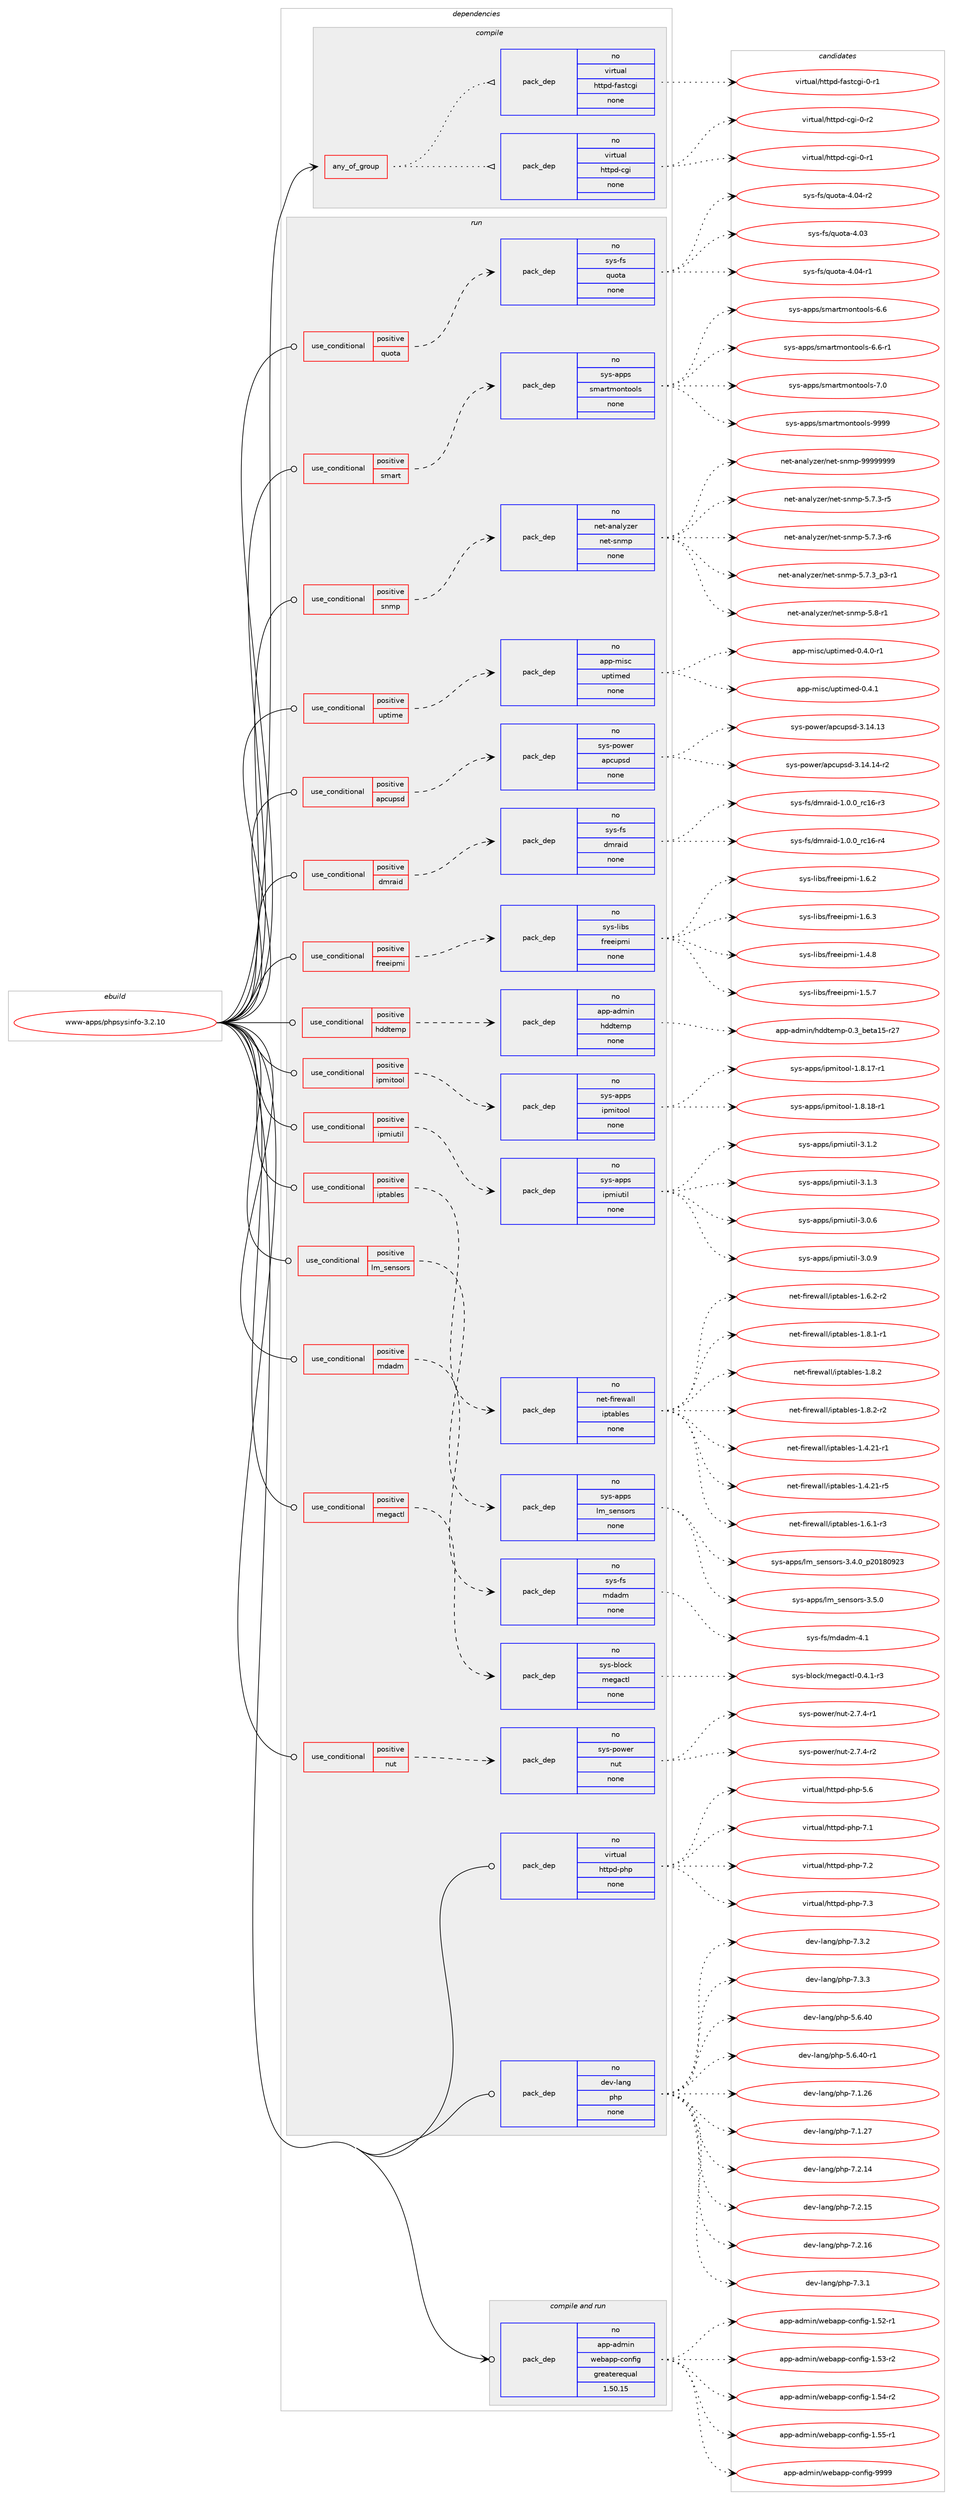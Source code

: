digraph prolog {

# *************
# Graph options
# *************

newrank=true;
concentrate=true;
compound=true;
graph [rankdir=LR,fontname=Helvetica,fontsize=10,ranksep=1.5];#, ranksep=2.5, nodesep=0.2];
edge  [arrowhead=vee];
node  [fontname=Helvetica,fontsize=10];

# **********
# The ebuild
# **********

subgraph cluster_leftcol {
color=gray;
rank=same;
label=<<i>ebuild</i>>;
id [label="www-apps/phpsysinfo-3.2.10", color=red, width=4, href="../www-apps/phpsysinfo-3.2.10.svg"];
}

# ****************
# The dependencies
# ****************

subgraph cluster_midcol {
color=gray;
label=<<i>dependencies</i>>;
subgraph cluster_compile {
fillcolor="#eeeeee";
style=filled;
label=<<i>compile</i>>;
subgraph any28195 {
dependency1746548 [label=<<TABLE BORDER="0" CELLBORDER="1" CELLSPACING="0" CELLPADDING="4"><TR><TD CELLPADDING="10">any_of_group</TD></TR></TABLE>>, shape=none, color=red];subgraph pack1253871 {
dependency1746549 [label=<<TABLE BORDER="0" CELLBORDER="1" CELLSPACING="0" CELLPADDING="4" WIDTH="220"><TR><TD ROWSPAN="6" CELLPADDING="30">pack_dep</TD></TR><TR><TD WIDTH="110">no</TD></TR><TR><TD>virtual</TD></TR><TR><TD>httpd-cgi</TD></TR><TR><TD>none</TD></TR><TR><TD></TD></TR></TABLE>>, shape=none, color=blue];
}
dependency1746548:e -> dependency1746549:w [weight=20,style="dotted",arrowhead="oinv"];
subgraph pack1253872 {
dependency1746550 [label=<<TABLE BORDER="0" CELLBORDER="1" CELLSPACING="0" CELLPADDING="4" WIDTH="220"><TR><TD ROWSPAN="6" CELLPADDING="30">pack_dep</TD></TR><TR><TD WIDTH="110">no</TD></TR><TR><TD>virtual</TD></TR><TR><TD>httpd-fastcgi</TD></TR><TR><TD>none</TD></TR><TR><TD></TD></TR></TABLE>>, shape=none, color=blue];
}
dependency1746548:e -> dependency1746550:w [weight=20,style="dotted",arrowhead="oinv"];
}
id:e -> dependency1746548:w [weight=20,style="solid",arrowhead="vee"];
}
subgraph cluster_compileandrun {
fillcolor="#eeeeee";
style=filled;
label=<<i>compile and run</i>>;
subgraph pack1253873 {
dependency1746551 [label=<<TABLE BORDER="0" CELLBORDER="1" CELLSPACING="0" CELLPADDING="4" WIDTH="220"><TR><TD ROWSPAN="6" CELLPADDING="30">pack_dep</TD></TR><TR><TD WIDTH="110">no</TD></TR><TR><TD>app-admin</TD></TR><TR><TD>webapp-config</TD></TR><TR><TD>greaterequal</TD></TR><TR><TD>1.50.15</TD></TR></TABLE>>, shape=none, color=blue];
}
id:e -> dependency1746551:w [weight=20,style="solid",arrowhead="odotvee"];
}
subgraph cluster_run {
fillcolor="#eeeeee";
style=filled;
label=<<i>run</i>>;
subgraph cond463487 {
dependency1746552 [label=<<TABLE BORDER="0" CELLBORDER="1" CELLSPACING="0" CELLPADDING="4"><TR><TD ROWSPAN="3" CELLPADDING="10">use_conditional</TD></TR><TR><TD>positive</TD></TR><TR><TD>apcupsd</TD></TR></TABLE>>, shape=none, color=red];
subgraph pack1253874 {
dependency1746553 [label=<<TABLE BORDER="0" CELLBORDER="1" CELLSPACING="0" CELLPADDING="4" WIDTH="220"><TR><TD ROWSPAN="6" CELLPADDING="30">pack_dep</TD></TR><TR><TD WIDTH="110">no</TD></TR><TR><TD>sys-power</TD></TR><TR><TD>apcupsd</TD></TR><TR><TD>none</TD></TR><TR><TD></TD></TR></TABLE>>, shape=none, color=blue];
}
dependency1746552:e -> dependency1746553:w [weight=20,style="dashed",arrowhead="vee"];
}
id:e -> dependency1746552:w [weight=20,style="solid",arrowhead="odot"];
subgraph cond463488 {
dependency1746554 [label=<<TABLE BORDER="0" CELLBORDER="1" CELLSPACING="0" CELLPADDING="4"><TR><TD ROWSPAN="3" CELLPADDING="10">use_conditional</TD></TR><TR><TD>positive</TD></TR><TR><TD>dmraid</TD></TR></TABLE>>, shape=none, color=red];
subgraph pack1253875 {
dependency1746555 [label=<<TABLE BORDER="0" CELLBORDER="1" CELLSPACING="0" CELLPADDING="4" WIDTH="220"><TR><TD ROWSPAN="6" CELLPADDING="30">pack_dep</TD></TR><TR><TD WIDTH="110">no</TD></TR><TR><TD>sys-fs</TD></TR><TR><TD>dmraid</TD></TR><TR><TD>none</TD></TR><TR><TD></TD></TR></TABLE>>, shape=none, color=blue];
}
dependency1746554:e -> dependency1746555:w [weight=20,style="dashed",arrowhead="vee"];
}
id:e -> dependency1746554:w [weight=20,style="solid",arrowhead="odot"];
subgraph cond463489 {
dependency1746556 [label=<<TABLE BORDER="0" CELLBORDER="1" CELLSPACING="0" CELLPADDING="4"><TR><TD ROWSPAN="3" CELLPADDING="10">use_conditional</TD></TR><TR><TD>positive</TD></TR><TR><TD>freeipmi</TD></TR></TABLE>>, shape=none, color=red];
subgraph pack1253876 {
dependency1746557 [label=<<TABLE BORDER="0" CELLBORDER="1" CELLSPACING="0" CELLPADDING="4" WIDTH="220"><TR><TD ROWSPAN="6" CELLPADDING="30">pack_dep</TD></TR><TR><TD WIDTH="110">no</TD></TR><TR><TD>sys-libs</TD></TR><TR><TD>freeipmi</TD></TR><TR><TD>none</TD></TR><TR><TD></TD></TR></TABLE>>, shape=none, color=blue];
}
dependency1746556:e -> dependency1746557:w [weight=20,style="dashed",arrowhead="vee"];
}
id:e -> dependency1746556:w [weight=20,style="solid",arrowhead="odot"];
subgraph cond463490 {
dependency1746558 [label=<<TABLE BORDER="0" CELLBORDER="1" CELLSPACING="0" CELLPADDING="4"><TR><TD ROWSPAN="3" CELLPADDING="10">use_conditional</TD></TR><TR><TD>positive</TD></TR><TR><TD>hddtemp</TD></TR></TABLE>>, shape=none, color=red];
subgraph pack1253877 {
dependency1746559 [label=<<TABLE BORDER="0" CELLBORDER="1" CELLSPACING="0" CELLPADDING="4" WIDTH="220"><TR><TD ROWSPAN="6" CELLPADDING="30">pack_dep</TD></TR><TR><TD WIDTH="110">no</TD></TR><TR><TD>app-admin</TD></TR><TR><TD>hddtemp</TD></TR><TR><TD>none</TD></TR><TR><TD></TD></TR></TABLE>>, shape=none, color=blue];
}
dependency1746558:e -> dependency1746559:w [weight=20,style="dashed",arrowhead="vee"];
}
id:e -> dependency1746558:w [weight=20,style="solid",arrowhead="odot"];
subgraph cond463491 {
dependency1746560 [label=<<TABLE BORDER="0" CELLBORDER="1" CELLSPACING="0" CELLPADDING="4"><TR><TD ROWSPAN="3" CELLPADDING="10">use_conditional</TD></TR><TR><TD>positive</TD></TR><TR><TD>ipmitool</TD></TR></TABLE>>, shape=none, color=red];
subgraph pack1253878 {
dependency1746561 [label=<<TABLE BORDER="0" CELLBORDER="1" CELLSPACING="0" CELLPADDING="4" WIDTH="220"><TR><TD ROWSPAN="6" CELLPADDING="30">pack_dep</TD></TR><TR><TD WIDTH="110">no</TD></TR><TR><TD>sys-apps</TD></TR><TR><TD>ipmitool</TD></TR><TR><TD>none</TD></TR><TR><TD></TD></TR></TABLE>>, shape=none, color=blue];
}
dependency1746560:e -> dependency1746561:w [weight=20,style="dashed",arrowhead="vee"];
}
id:e -> dependency1746560:w [weight=20,style="solid",arrowhead="odot"];
subgraph cond463492 {
dependency1746562 [label=<<TABLE BORDER="0" CELLBORDER="1" CELLSPACING="0" CELLPADDING="4"><TR><TD ROWSPAN="3" CELLPADDING="10">use_conditional</TD></TR><TR><TD>positive</TD></TR><TR><TD>ipmiutil</TD></TR></TABLE>>, shape=none, color=red];
subgraph pack1253879 {
dependency1746563 [label=<<TABLE BORDER="0" CELLBORDER="1" CELLSPACING="0" CELLPADDING="4" WIDTH="220"><TR><TD ROWSPAN="6" CELLPADDING="30">pack_dep</TD></TR><TR><TD WIDTH="110">no</TD></TR><TR><TD>sys-apps</TD></TR><TR><TD>ipmiutil</TD></TR><TR><TD>none</TD></TR><TR><TD></TD></TR></TABLE>>, shape=none, color=blue];
}
dependency1746562:e -> dependency1746563:w [weight=20,style="dashed",arrowhead="vee"];
}
id:e -> dependency1746562:w [weight=20,style="solid",arrowhead="odot"];
subgraph cond463493 {
dependency1746564 [label=<<TABLE BORDER="0" CELLBORDER="1" CELLSPACING="0" CELLPADDING="4"><TR><TD ROWSPAN="3" CELLPADDING="10">use_conditional</TD></TR><TR><TD>positive</TD></TR><TR><TD>iptables</TD></TR></TABLE>>, shape=none, color=red];
subgraph pack1253880 {
dependency1746565 [label=<<TABLE BORDER="0" CELLBORDER="1" CELLSPACING="0" CELLPADDING="4" WIDTH="220"><TR><TD ROWSPAN="6" CELLPADDING="30">pack_dep</TD></TR><TR><TD WIDTH="110">no</TD></TR><TR><TD>net-firewall</TD></TR><TR><TD>iptables</TD></TR><TR><TD>none</TD></TR><TR><TD></TD></TR></TABLE>>, shape=none, color=blue];
}
dependency1746564:e -> dependency1746565:w [weight=20,style="dashed",arrowhead="vee"];
}
id:e -> dependency1746564:w [weight=20,style="solid",arrowhead="odot"];
subgraph cond463494 {
dependency1746566 [label=<<TABLE BORDER="0" CELLBORDER="1" CELLSPACING="0" CELLPADDING="4"><TR><TD ROWSPAN="3" CELLPADDING="10">use_conditional</TD></TR><TR><TD>positive</TD></TR><TR><TD>lm_sensors</TD></TR></TABLE>>, shape=none, color=red];
subgraph pack1253881 {
dependency1746567 [label=<<TABLE BORDER="0" CELLBORDER="1" CELLSPACING="0" CELLPADDING="4" WIDTH="220"><TR><TD ROWSPAN="6" CELLPADDING="30">pack_dep</TD></TR><TR><TD WIDTH="110">no</TD></TR><TR><TD>sys-apps</TD></TR><TR><TD>lm_sensors</TD></TR><TR><TD>none</TD></TR><TR><TD></TD></TR></TABLE>>, shape=none, color=blue];
}
dependency1746566:e -> dependency1746567:w [weight=20,style="dashed",arrowhead="vee"];
}
id:e -> dependency1746566:w [weight=20,style="solid",arrowhead="odot"];
subgraph cond463495 {
dependency1746568 [label=<<TABLE BORDER="0" CELLBORDER="1" CELLSPACING="0" CELLPADDING="4"><TR><TD ROWSPAN="3" CELLPADDING="10">use_conditional</TD></TR><TR><TD>positive</TD></TR><TR><TD>mdadm</TD></TR></TABLE>>, shape=none, color=red];
subgraph pack1253882 {
dependency1746569 [label=<<TABLE BORDER="0" CELLBORDER="1" CELLSPACING="0" CELLPADDING="4" WIDTH="220"><TR><TD ROWSPAN="6" CELLPADDING="30">pack_dep</TD></TR><TR><TD WIDTH="110">no</TD></TR><TR><TD>sys-fs</TD></TR><TR><TD>mdadm</TD></TR><TR><TD>none</TD></TR><TR><TD></TD></TR></TABLE>>, shape=none, color=blue];
}
dependency1746568:e -> dependency1746569:w [weight=20,style="dashed",arrowhead="vee"];
}
id:e -> dependency1746568:w [weight=20,style="solid",arrowhead="odot"];
subgraph cond463496 {
dependency1746570 [label=<<TABLE BORDER="0" CELLBORDER="1" CELLSPACING="0" CELLPADDING="4"><TR><TD ROWSPAN="3" CELLPADDING="10">use_conditional</TD></TR><TR><TD>positive</TD></TR><TR><TD>megactl</TD></TR></TABLE>>, shape=none, color=red];
subgraph pack1253883 {
dependency1746571 [label=<<TABLE BORDER="0" CELLBORDER="1" CELLSPACING="0" CELLPADDING="4" WIDTH="220"><TR><TD ROWSPAN="6" CELLPADDING="30">pack_dep</TD></TR><TR><TD WIDTH="110">no</TD></TR><TR><TD>sys-block</TD></TR><TR><TD>megactl</TD></TR><TR><TD>none</TD></TR><TR><TD></TD></TR></TABLE>>, shape=none, color=blue];
}
dependency1746570:e -> dependency1746571:w [weight=20,style="dashed",arrowhead="vee"];
}
id:e -> dependency1746570:w [weight=20,style="solid",arrowhead="odot"];
subgraph cond463497 {
dependency1746572 [label=<<TABLE BORDER="0" CELLBORDER="1" CELLSPACING="0" CELLPADDING="4"><TR><TD ROWSPAN="3" CELLPADDING="10">use_conditional</TD></TR><TR><TD>positive</TD></TR><TR><TD>nut</TD></TR></TABLE>>, shape=none, color=red];
subgraph pack1253884 {
dependency1746573 [label=<<TABLE BORDER="0" CELLBORDER="1" CELLSPACING="0" CELLPADDING="4" WIDTH="220"><TR><TD ROWSPAN="6" CELLPADDING="30">pack_dep</TD></TR><TR><TD WIDTH="110">no</TD></TR><TR><TD>sys-power</TD></TR><TR><TD>nut</TD></TR><TR><TD>none</TD></TR><TR><TD></TD></TR></TABLE>>, shape=none, color=blue];
}
dependency1746572:e -> dependency1746573:w [weight=20,style="dashed",arrowhead="vee"];
}
id:e -> dependency1746572:w [weight=20,style="solid",arrowhead="odot"];
subgraph cond463498 {
dependency1746574 [label=<<TABLE BORDER="0" CELLBORDER="1" CELLSPACING="0" CELLPADDING="4"><TR><TD ROWSPAN="3" CELLPADDING="10">use_conditional</TD></TR><TR><TD>positive</TD></TR><TR><TD>quota</TD></TR></TABLE>>, shape=none, color=red];
subgraph pack1253885 {
dependency1746575 [label=<<TABLE BORDER="0" CELLBORDER="1" CELLSPACING="0" CELLPADDING="4" WIDTH="220"><TR><TD ROWSPAN="6" CELLPADDING="30">pack_dep</TD></TR><TR><TD WIDTH="110">no</TD></TR><TR><TD>sys-fs</TD></TR><TR><TD>quota</TD></TR><TR><TD>none</TD></TR><TR><TD></TD></TR></TABLE>>, shape=none, color=blue];
}
dependency1746574:e -> dependency1746575:w [weight=20,style="dashed",arrowhead="vee"];
}
id:e -> dependency1746574:w [weight=20,style="solid",arrowhead="odot"];
subgraph cond463499 {
dependency1746576 [label=<<TABLE BORDER="0" CELLBORDER="1" CELLSPACING="0" CELLPADDING="4"><TR><TD ROWSPAN="3" CELLPADDING="10">use_conditional</TD></TR><TR><TD>positive</TD></TR><TR><TD>smart</TD></TR></TABLE>>, shape=none, color=red];
subgraph pack1253886 {
dependency1746577 [label=<<TABLE BORDER="0" CELLBORDER="1" CELLSPACING="0" CELLPADDING="4" WIDTH="220"><TR><TD ROWSPAN="6" CELLPADDING="30">pack_dep</TD></TR><TR><TD WIDTH="110">no</TD></TR><TR><TD>sys-apps</TD></TR><TR><TD>smartmontools</TD></TR><TR><TD>none</TD></TR><TR><TD></TD></TR></TABLE>>, shape=none, color=blue];
}
dependency1746576:e -> dependency1746577:w [weight=20,style="dashed",arrowhead="vee"];
}
id:e -> dependency1746576:w [weight=20,style="solid",arrowhead="odot"];
subgraph cond463500 {
dependency1746578 [label=<<TABLE BORDER="0" CELLBORDER="1" CELLSPACING="0" CELLPADDING="4"><TR><TD ROWSPAN="3" CELLPADDING="10">use_conditional</TD></TR><TR><TD>positive</TD></TR><TR><TD>snmp</TD></TR></TABLE>>, shape=none, color=red];
subgraph pack1253887 {
dependency1746579 [label=<<TABLE BORDER="0" CELLBORDER="1" CELLSPACING="0" CELLPADDING="4" WIDTH="220"><TR><TD ROWSPAN="6" CELLPADDING="30">pack_dep</TD></TR><TR><TD WIDTH="110">no</TD></TR><TR><TD>net-analyzer</TD></TR><TR><TD>net-snmp</TD></TR><TR><TD>none</TD></TR><TR><TD></TD></TR></TABLE>>, shape=none, color=blue];
}
dependency1746578:e -> dependency1746579:w [weight=20,style="dashed",arrowhead="vee"];
}
id:e -> dependency1746578:w [weight=20,style="solid",arrowhead="odot"];
subgraph cond463501 {
dependency1746580 [label=<<TABLE BORDER="0" CELLBORDER="1" CELLSPACING="0" CELLPADDING="4"><TR><TD ROWSPAN="3" CELLPADDING="10">use_conditional</TD></TR><TR><TD>positive</TD></TR><TR><TD>uptime</TD></TR></TABLE>>, shape=none, color=red];
subgraph pack1253888 {
dependency1746581 [label=<<TABLE BORDER="0" CELLBORDER="1" CELLSPACING="0" CELLPADDING="4" WIDTH="220"><TR><TD ROWSPAN="6" CELLPADDING="30">pack_dep</TD></TR><TR><TD WIDTH="110">no</TD></TR><TR><TD>app-misc</TD></TR><TR><TD>uptimed</TD></TR><TR><TD>none</TD></TR><TR><TD></TD></TR></TABLE>>, shape=none, color=blue];
}
dependency1746580:e -> dependency1746581:w [weight=20,style="dashed",arrowhead="vee"];
}
id:e -> dependency1746580:w [weight=20,style="solid",arrowhead="odot"];
subgraph pack1253889 {
dependency1746582 [label=<<TABLE BORDER="0" CELLBORDER="1" CELLSPACING="0" CELLPADDING="4" WIDTH="220"><TR><TD ROWSPAN="6" CELLPADDING="30">pack_dep</TD></TR><TR><TD WIDTH="110">no</TD></TR><TR><TD>dev-lang</TD></TR><TR><TD>php</TD></TR><TR><TD>none</TD></TR><TR><TD></TD></TR></TABLE>>, shape=none, color=blue];
}
id:e -> dependency1746582:w [weight=20,style="solid",arrowhead="odot"];
subgraph pack1253890 {
dependency1746583 [label=<<TABLE BORDER="0" CELLBORDER="1" CELLSPACING="0" CELLPADDING="4" WIDTH="220"><TR><TD ROWSPAN="6" CELLPADDING="30">pack_dep</TD></TR><TR><TD WIDTH="110">no</TD></TR><TR><TD>virtual</TD></TR><TR><TD>httpd-php</TD></TR><TR><TD>none</TD></TR><TR><TD></TD></TR></TABLE>>, shape=none, color=blue];
}
id:e -> dependency1746583:w [weight=20,style="solid",arrowhead="odot"];
}
}

# **************
# The candidates
# **************

subgraph cluster_choices {
rank=same;
color=gray;
label=<<i>candidates</i>>;

subgraph choice1253871 {
color=black;
nodesep=1;
choice1181051141161179710847104116116112100459910310545484511449 [label="virtual/httpd-cgi-0-r1", color=red, width=4,href="../virtual/httpd-cgi-0-r1.svg"];
choice1181051141161179710847104116116112100459910310545484511450 [label="virtual/httpd-cgi-0-r2", color=red, width=4,href="../virtual/httpd-cgi-0-r2.svg"];
dependency1746549:e -> choice1181051141161179710847104116116112100459910310545484511449:w [style=dotted,weight="100"];
dependency1746549:e -> choice1181051141161179710847104116116112100459910310545484511450:w [style=dotted,weight="100"];
}
subgraph choice1253872 {
color=black;
nodesep=1;
choice118105114116117971084710411611611210045102971151169910310545484511449 [label="virtual/httpd-fastcgi-0-r1", color=red, width=4,href="../virtual/httpd-fastcgi-0-r1.svg"];
dependency1746550:e -> choice118105114116117971084710411611611210045102971151169910310545484511449:w [style=dotted,weight="100"];
}
subgraph choice1253873 {
color=black;
nodesep=1;
choice971121124597100109105110471191019897112112459911111010210510345494653504511449 [label="app-admin/webapp-config-1.52-r1", color=red, width=4,href="../app-admin/webapp-config-1.52-r1.svg"];
choice971121124597100109105110471191019897112112459911111010210510345494653514511450 [label="app-admin/webapp-config-1.53-r2", color=red, width=4,href="../app-admin/webapp-config-1.53-r2.svg"];
choice971121124597100109105110471191019897112112459911111010210510345494653524511450 [label="app-admin/webapp-config-1.54-r2", color=red, width=4,href="../app-admin/webapp-config-1.54-r2.svg"];
choice971121124597100109105110471191019897112112459911111010210510345494653534511449 [label="app-admin/webapp-config-1.55-r1", color=red, width=4,href="../app-admin/webapp-config-1.55-r1.svg"];
choice97112112459710010910511047119101989711211245991111101021051034557575757 [label="app-admin/webapp-config-9999", color=red, width=4,href="../app-admin/webapp-config-9999.svg"];
dependency1746551:e -> choice971121124597100109105110471191019897112112459911111010210510345494653504511449:w [style=dotted,weight="100"];
dependency1746551:e -> choice971121124597100109105110471191019897112112459911111010210510345494653514511450:w [style=dotted,weight="100"];
dependency1746551:e -> choice971121124597100109105110471191019897112112459911111010210510345494653524511450:w [style=dotted,weight="100"];
dependency1746551:e -> choice971121124597100109105110471191019897112112459911111010210510345494653534511449:w [style=dotted,weight="100"];
dependency1746551:e -> choice97112112459710010910511047119101989711211245991111101021051034557575757:w [style=dotted,weight="100"];
}
subgraph choice1253874 {
color=black;
nodesep=1;
choice115121115451121111191011144797112991171121151004551464952464951 [label="sys-power/apcupsd-3.14.13", color=red, width=4,href="../sys-power/apcupsd-3.14.13.svg"];
choice1151211154511211111910111447971129911711211510045514649524649524511450 [label="sys-power/apcupsd-3.14.14-r2", color=red, width=4,href="../sys-power/apcupsd-3.14.14-r2.svg"];
dependency1746553:e -> choice115121115451121111191011144797112991171121151004551464952464951:w [style=dotted,weight="100"];
dependency1746553:e -> choice1151211154511211111910111447971129911711211510045514649524649524511450:w [style=dotted,weight="100"];
}
subgraph choice1253875 {
color=black;
nodesep=1;
choice115121115451021154710010911497105100454946484648951149949544511451 [label="sys-fs/dmraid-1.0.0_rc16-r3", color=red, width=4,href="../sys-fs/dmraid-1.0.0_rc16-r3.svg"];
choice115121115451021154710010911497105100454946484648951149949544511452 [label="sys-fs/dmraid-1.0.0_rc16-r4", color=red, width=4,href="../sys-fs/dmraid-1.0.0_rc16-r4.svg"];
dependency1746555:e -> choice115121115451021154710010911497105100454946484648951149949544511451:w [style=dotted,weight="100"];
dependency1746555:e -> choice115121115451021154710010911497105100454946484648951149949544511452:w [style=dotted,weight="100"];
}
subgraph choice1253876 {
color=black;
nodesep=1;
choice115121115451081059811547102114101101105112109105454946524656 [label="sys-libs/freeipmi-1.4.8", color=red, width=4,href="../sys-libs/freeipmi-1.4.8.svg"];
choice115121115451081059811547102114101101105112109105454946534655 [label="sys-libs/freeipmi-1.5.7", color=red, width=4,href="../sys-libs/freeipmi-1.5.7.svg"];
choice115121115451081059811547102114101101105112109105454946544650 [label="sys-libs/freeipmi-1.6.2", color=red, width=4,href="../sys-libs/freeipmi-1.6.2.svg"];
choice115121115451081059811547102114101101105112109105454946544651 [label="sys-libs/freeipmi-1.6.3", color=red, width=4,href="../sys-libs/freeipmi-1.6.3.svg"];
dependency1746557:e -> choice115121115451081059811547102114101101105112109105454946524656:w [style=dotted,weight="100"];
dependency1746557:e -> choice115121115451081059811547102114101101105112109105454946534655:w [style=dotted,weight="100"];
dependency1746557:e -> choice115121115451081059811547102114101101105112109105454946544650:w [style=dotted,weight="100"];
dependency1746557:e -> choice115121115451081059811547102114101101105112109105454946544651:w [style=dotted,weight="100"];
}
subgraph choice1253877 {
color=black;
nodesep=1;
choice97112112459710010910511047104100100116101109112454846519598101116974953451145055 [label="app-admin/hddtemp-0.3_beta15-r27", color=red, width=4,href="../app-admin/hddtemp-0.3_beta15-r27.svg"];
dependency1746559:e -> choice97112112459710010910511047104100100116101109112454846519598101116974953451145055:w [style=dotted,weight="100"];
}
subgraph choice1253878 {
color=black;
nodesep=1;
choice115121115459711211211547105112109105116111111108454946564649554511449 [label="sys-apps/ipmitool-1.8.17-r1", color=red, width=4,href="../sys-apps/ipmitool-1.8.17-r1.svg"];
choice115121115459711211211547105112109105116111111108454946564649564511449 [label="sys-apps/ipmitool-1.8.18-r1", color=red, width=4,href="../sys-apps/ipmitool-1.8.18-r1.svg"];
dependency1746561:e -> choice115121115459711211211547105112109105116111111108454946564649554511449:w [style=dotted,weight="100"];
dependency1746561:e -> choice115121115459711211211547105112109105116111111108454946564649564511449:w [style=dotted,weight="100"];
}
subgraph choice1253879 {
color=black;
nodesep=1;
choice115121115459711211211547105112109105117116105108455146484654 [label="sys-apps/ipmiutil-3.0.6", color=red, width=4,href="../sys-apps/ipmiutil-3.0.6.svg"];
choice115121115459711211211547105112109105117116105108455146484657 [label="sys-apps/ipmiutil-3.0.9", color=red, width=4,href="../sys-apps/ipmiutil-3.0.9.svg"];
choice115121115459711211211547105112109105117116105108455146494650 [label="sys-apps/ipmiutil-3.1.2", color=red, width=4,href="../sys-apps/ipmiutil-3.1.2.svg"];
choice115121115459711211211547105112109105117116105108455146494651 [label="sys-apps/ipmiutil-3.1.3", color=red, width=4,href="../sys-apps/ipmiutil-3.1.3.svg"];
dependency1746563:e -> choice115121115459711211211547105112109105117116105108455146484654:w [style=dotted,weight="100"];
dependency1746563:e -> choice115121115459711211211547105112109105117116105108455146484657:w [style=dotted,weight="100"];
dependency1746563:e -> choice115121115459711211211547105112109105117116105108455146494650:w [style=dotted,weight="100"];
dependency1746563:e -> choice115121115459711211211547105112109105117116105108455146494651:w [style=dotted,weight="100"];
}
subgraph choice1253880 {
color=black;
nodesep=1;
choice1101011164510210511410111997108108471051121169798108101115454946524650494511449 [label="net-firewall/iptables-1.4.21-r1", color=red, width=4,href="../net-firewall/iptables-1.4.21-r1.svg"];
choice1101011164510210511410111997108108471051121169798108101115454946524650494511453 [label="net-firewall/iptables-1.4.21-r5", color=red, width=4,href="../net-firewall/iptables-1.4.21-r5.svg"];
choice11010111645102105114101119971081084710511211697981081011154549465446494511451 [label="net-firewall/iptables-1.6.1-r3", color=red, width=4,href="../net-firewall/iptables-1.6.1-r3.svg"];
choice11010111645102105114101119971081084710511211697981081011154549465446504511450 [label="net-firewall/iptables-1.6.2-r2", color=red, width=4,href="../net-firewall/iptables-1.6.2-r2.svg"];
choice11010111645102105114101119971081084710511211697981081011154549465646494511449 [label="net-firewall/iptables-1.8.1-r1", color=red, width=4,href="../net-firewall/iptables-1.8.1-r1.svg"];
choice1101011164510210511410111997108108471051121169798108101115454946564650 [label="net-firewall/iptables-1.8.2", color=red, width=4,href="../net-firewall/iptables-1.8.2.svg"];
choice11010111645102105114101119971081084710511211697981081011154549465646504511450 [label="net-firewall/iptables-1.8.2-r2", color=red, width=4,href="../net-firewall/iptables-1.8.2-r2.svg"];
dependency1746565:e -> choice1101011164510210511410111997108108471051121169798108101115454946524650494511449:w [style=dotted,weight="100"];
dependency1746565:e -> choice1101011164510210511410111997108108471051121169798108101115454946524650494511453:w [style=dotted,weight="100"];
dependency1746565:e -> choice11010111645102105114101119971081084710511211697981081011154549465446494511451:w [style=dotted,weight="100"];
dependency1746565:e -> choice11010111645102105114101119971081084710511211697981081011154549465446504511450:w [style=dotted,weight="100"];
dependency1746565:e -> choice11010111645102105114101119971081084710511211697981081011154549465646494511449:w [style=dotted,weight="100"];
dependency1746565:e -> choice1101011164510210511410111997108108471051121169798108101115454946564650:w [style=dotted,weight="100"];
dependency1746565:e -> choice11010111645102105114101119971081084710511211697981081011154549465646504511450:w [style=dotted,weight="100"];
}
subgraph choice1253881 {
color=black;
nodesep=1;
choice11512111545971121121154710810995115101110115111114115455146524648951125048495648575051 [label="sys-apps/lm_sensors-3.4.0_p20180923", color=red, width=4,href="../sys-apps/lm_sensors-3.4.0_p20180923.svg"];
choice11512111545971121121154710810995115101110115111114115455146534648 [label="sys-apps/lm_sensors-3.5.0", color=red, width=4,href="../sys-apps/lm_sensors-3.5.0.svg"];
dependency1746567:e -> choice11512111545971121121154710810995115101110115111114115455146524648951125048495648575051:w [style=dotted,weight="100"];
dependency1746567:e -> choice11512111545971121121154710810995115101110115111114115455146534648:w [style=dotted,weight="100"];
}
subgraph choice1253882 {
color=black;
nodesep=1;
choice11512111545102115471091009710010945524649 [label="sys-fs/mdadm-4.1", color=red, width=4,href="../sys-fs/mdadm-4.1.svg"];
dependency1746569:e -> choice11512111545102115471091009710010945524649:w [style=dotted,weight="100"];
}
subgraph choice1253883 {
color=black;
nodesep=1;
choice1151211154598108111991074710910110397991161084548465246494511451 [label="sys-block/megactl-0.4.1-r3", color=red, width=4,href="../sys-block/megactl-0.4.1-r3.svg"];
dependency1746571:e -> choice1151211154598108111991074710910110397991161084548465246494511451:w [style=dotted,weight="100"];
}
subgraph choice1253884 {
color=black;
nodesep=1;
choice11512111545112111119101114471101171164550465546524511449 [label="sys-power/nut-2.7.4-r1", color=red, width=4,href="../sys-power/nut-2.7.4-r1.svg"];
choice11512111545112111119101114471101171164550465546524511450 [label="sys-power/nut-2.7.4-r2", color=red, width=4,href="../sys-power/nut-2.7.4-r2.svg"];
dependency1746573:e -> choice11512111545112111119101114471101171164550465546524511449:w [style=dotted,weight="100"];
dependency1746573:e -> choice11512111545112111119101114471101171164550465546524511450:w [style=dotted,weight="100"];
}
subgraph choice1253885 {
color=black;
nodesep=1;
choice1151211154510211547113117111116974552464851 [label="sys-fs/quota-4.03", color=red, width=4,href="../sys-fs/quota-4.03.svg"];
choice11512111545102115471131171111169745524648524511449 [label="sys-fs/quota-4.04-r1", color=red, width=4,href="../sys-fs/quota-4.04-r1.svg"];
choice11512111545102115471131171111169745524648524511450 [label="sys-fs/quota-4.04-r2", color=red, width=4,href="../sys-fs/quota-4.04-r2.svg"];
dependency1746575:e -> choice1151211154510211547113117111116974552464851:w [style=dotted,weight="100"];
dependency1746575:e -> choice11512111545102115471131171111169745524648524511449:w [style=dotted,weight="100"];
dependency1746575:e -> choice11512111545102115471131171111169745524648524511450:w [style=dotted,weight="100"];
}
subgraph choice1253886 {
color=black;
nodesep=1;
choice1151211154597112112115471151099711411610911111011611111110811545544654 [label="sys-apps/smartmontools-6.6", color=red, width=4,href="../sys-apps/smartmontools-6.6.svg"];
choice11512111545971121121154711510997114116109111110116111111108115455446544511449 [label="sys-apps/smartmontools-6.6-r1", color=red, width=4,href="../sys-apps/smartmontools-6.6-r1.svg"];
choice1151211154597112112115471151099711411610911111011611111110811545554648 [label="sys-apps/smartmontools-7.0", color=red, width=4,href="../sys-apps/smartmontools-7.0.svg"];
choice115121115459711211211547115109971141161091111101161111111081154557575757 [label="sys-apps/smartmontools-9999", color=red, width=4,href="../sys-apps/smartmontools-9999.svg"];
dependency1746577:e -> choice1151211154597112112115471151099711411610911111011611111110811545544654:w [style=dotted,weight="100"];
dependency1746577:e -> choice11512111545971121121154711510997114116109111110116111111108115455446544511449:w [style=dotted,weight="100"];
dependency1746577:e -> choice1151211154597112112115471151099711411610911111011611111110811545554648:w [style=dotted,weight="100"];
dependency1746577:e -> choice115121115459711211211547115109971141161091111101161111111081154557575757:w [style=dotted,weight="100"];
}
subgraph choice1253887 {
color=black;
nodesep=1;
choice11010111645971109710812112210111447110101116451151101091124553465546514511453 [label="net-analyzer/net-snmp-5.7.3-r5", color=red, width=4,href="../net-analyzer/net-snmp-5.7.3-r5.svg"];
choice11010111645971109710812112210111447110101116451151101091124553465546514511454 [label="net-analyzer/net-snmp-5.7.3-r6", color=red, width=4,href="../net-analyzer/net-snmp-5.7.3-r6.svg"];
choice110101116459711097108121122101114471101011164511511010911245534655465195112514511449 [label="net-analyzer/net-snmp-5.7.3_p3-r1", color=red, width=4,href="../net-analyzer/net-snmp-5.7.3_p3-r1.svg"];
choice1101011164597110971081211221011144711010111645115110109112455346564511449 [label="net-analyzer/net-snmp-5.8-r1", color=red, width=4,href="../net-analyzer/net-snmp-5.8-r1.svg"];
choice1101011164597110971081211221011144711010111645115110109112455757575757575757 [label="net-analyzer/net-snmp-99999999", color=red, width=4,href="../net-analyzer/net-snmp-99999999.svg"];
dependency1746579:e -> choice11010111645971109710812112210111447110101116451151101091124553465546514511453:w [style=dotted,weight="100"];
dependency1746579:e -> choice11010111645971109710812112210111447110101116451151101091124553465546514511454:w [style=dotted,weight="100"];
dependency1746579:e -> choice110101116459711097108121122101114471101011164511511010911245534655465195112514511449:w [style=dotted,weight="100"];
dependency1746579:e -> choice1101011164597110971081211221011144711010111645115110109112455346564511449:w [style=dotted,weight="100"];
dependency1746579:e -> choice1101011164597110971081211221011144711010111645115110109112455757575757575757:w [style=dotted,weight="100"];
}
subgraph choice1253888 {
color=black;
nodesep=1;
choice971121124510910511599471171121161051091011004548465246484511449 [label="app-misc/uptimed-0.4.0-r1", color=red, width=4,href="../app-misc/uptimed-0.4.0-r1.svg"];
choice97112112451091051159947117112116105109101100454846524649 [label="app-misc/uptimed-0.4.1", color=red, width=4,href="../app-misc/uptimed-0.4.1.svg"];
dependency1746581:e -> choice971121124510910511599471171121161051091011004548465246484511449:w [style=dotted,weight="100"];
dependency1746581:e -> choice97112112451091051159947117112116105109101100454846524649:w [style=dotted,weight="100"];
}
subgraph choice1253889 {
color=black;
nodesep=1;
choice10010111845108971101034711210411245534654465248 [label="dev-lang/php-5.6.40", color=red, width=4,href="../dev-lang/php-5.6.40.svg"];
choice100101118451089711010347112104112455346544652484511449 [label="dev-lang/php-5.6.40-r1", color=red, width=4,href="../dev-lang/php-5.6.40-r1.svg"];
choice10010111845108971101034711210411245554649465054 [label="dev-lang/php-7.1.26", color=red, width=4,href="../dev-lang/php-7.1.26.svg"];
choice10010111845108971101034711210411245554649465055 [label="dev-lang/php-7.1.27", color=red, width=4,href="../dev-lang/php-7.1.27.svg"];
choice10010111845108971101034711210411245554650464952 [label="dev-lang/php-7.2.14", color=red, width=4,href="../dev-lang/php-7.2.14.svg"];
choice10010111845108971101034711210411245554650464953 [label="dev-lang/php-7.2.15", color=red, width=4,href="../dev-lang/php-7.2.15.svg"];
choice10010111845108971101034711210411245554650464954 [label="dev-lang/php-7.2.16", color=red, width=4,href="../dev-lang/php-7.2.16.svg"];
choice100101118451089711010347112104112455546514649 [label="dev-lang/php-7.3.1", color=red, width=4,href="../dev-lang/php-7.3.1.svg"];
choice100101118451089711010347112104112455546514650 [label="dev-lang/php-7.3.2", color=red, width=4,href="../dev-lang/php-7.3.2.svg"];
choice100101118451089711010347112104112455546514651 [label="dev-lang/php-7.3.3", color=red, width=4,href="../dev-lang/php-7.3.3.svg"];
dependency1746582:e -> choice10010111845108971101034711210411245534654465248:w [style=dotted,weight="100"];
dependency1746582:e -> choice100101118451089711010347112104112455346544652484511449:w [style=dotted,weight="100"];
dependency1746582:e -> choice10010111845108971101034711210411245554649465054:w [style=dotted,weight="100"];
dependency1746582:e -> choice10010111845108971101034711210411245554649465055:w [style=dotted,weight="100"];
dependency1746582:e -> choice10010111845108971101034711210411245554650464952:w [style=dotted,weight="100"];
dependency1746582:e -> choice10010111845108971101034711210411245554650464953:w [style=dotted,weight="100"];
dependency1746582:e -> choice10010111845108971101034711210411245554650464954:w [style=dotted,weight="100"];
dependency1746582:e -> choice100101118451089711010347112104112455546514649:w [style=dotted,weight="100"];
dependency1746582:e -> choice100101118451089711010347112104112455546514650:w [style=dotted,weight="100"];
dependency1746582:e -> choice100101118451089711010347112104112455546514651:w [style=dotted,weight="100"];
}
subgraph choice1253890 {
color=black;
nodesep=1;
choice11810511411611797108471041161161121004511210411245534654 [label="virtual/httpd-php-5.6", color=red, width=4,href="../virtual/httpd-php-5.6.svg"];
choice11810511411611797108471041161161121004511210411245554649 [label="virtual/httpd-php-7.1", color=red, width=4,href="../virtual/httpd-php-7.1.svg"];
choice11810511411611797108471041161161121004511210411245554650 [label="virtual/httpd-php-7.2", color=red, width=4,href="../virtual/httpd-php-7.2.svg"];
choice11810511411611797108471041161161121004511210411245554651 [label="virtual/httpd-php-7.3", color=red, width=4,href="../virtual/httpd-php-7.3.svg"];
dependency1746583:e -> choice11810511411611797108471041161161121004511210411245534654:w [style=dotted,weight="100"];
dependency1746583:e -> choice11810511411611797108471041161161121004511210411245554649:w [style=dotted,weight="100"];
dependency1746583:e -> choice11810511411611797108471041161161121004511210411245554650:w [style=dotted,weight="100"];
dependency1746583:e -> choice11810511411611797108471041161161121004511210411245554651:w [style=dotted,weight="100"];
}
}

}

